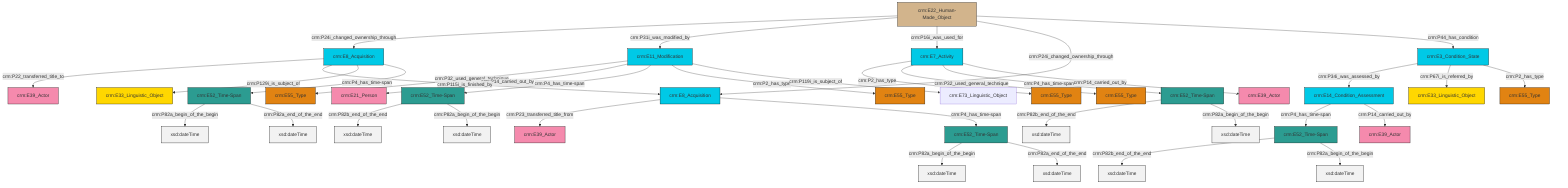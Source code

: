 graph TD
classDef Literal fill:#f2f2f2,stroke:#000000;
classDef CRM_Entity fill:#FFFFFF,stroke:#000000;
classDef Temporal_Entity fill:#00C9E6, stroke:#000000;
classDef Type fill:#E18312, stroke:#000000;
classDef Time-Span fill:#2C9C91, stroke:#000000;
classDef Appellation fill:#FFEB7F, stroke:#000000;
classDef Place fill:#008836, stroke:#000000;
classDef Persistent_Item fill:#B266B2, stroke:#000000;
classDef Conceptual_Object fill:#FFD700, stroke:#000000;
classDef Physical_Thing fill:#D2B48C, stroke:#000000;
classDef Actor fill:#f58aad, stroke:#000000;
classDef PC_Classes fill:#4ce600, stroke:#000000;
classDef Multi fill:#cccccc,stroke:#000000;

4["crm:E22_Human-Made_Object"]:::Physical_Thing -->|crm:P24i_changed_ownership_through| 5["crm:E8_Acquisition"]:::Temporal_Entity
8["crm:E11_Modification"]:::Temporal_Entity -->|crm:P32_used_general_technique| 9["crm:E55_Type"]:::Type
4["crm:E22_Human-Made_Object"]:::Physical_Thing -->|crm:P31i_was_modified_by| 8["crm:E11_Modification"]:::Temporal_Entity
12["crm:E7_Activity"]:::Temporal_Entity -->|crm:P2_has_type| 13["crm:E55_Type"]:::Type
4["crm:E22_Human-Made_Object"]:::Physical_Thing -->|crm:P16i_was_used_for| 12["crm:E7_Activity"]:::Temporal_Entity
4["crm:E22_Human-Made_Object"]:::Physical_Thing -->|crm:P24i_changed_ownership_through| 15["crm:E8_Acquisition"]:::Temporal_Entity
18["crm:E52_Time-Span"]:::Time-Span -->|crm:P82a_begin_of_the_begin| 19[xsd:dateTime]:::Literal
16["crm:E14_Condition_Assessment"]:::Temporal_Entity -->|crm:P4_has_time-span| 0["crm:E52_Time-Span"]:::Time-Span
12["crm:E7_Activity"]:::Temporal_Entity -->|crm:P32_used_general_technique| 23["crm:E55_Type"]:::Type
8["crm:E11_Modification"]:::Temporal_Entity -->|crm:P14_carried_out_by| 26["crm:E21_Person"]:::Actor
16["crm:E14_Condition_Assessment"]:::Temporal_Entity -->|crm:P14_carried_out_by| 27["crm:E39_Actor"]:::Actor
29["crm:E3_Condition_State"]:::Temporal_Entity -->|crm:P34i_was_assessed_by| 16["crm:E14_Condition_Assessment"]:::Temporal_Entity
18["crm:E52_Time-Span"]:::Time-Span -->|crm:P82a_end_of_the_end| 30[xsd:dateTime]:::Literal
12["crm:E7_Activity"]:::Temporal_Entity -->|crm:P4_has_time-span| 10["crm:E52_Time-Span"]:::Time-Span
5["crm:E8_Acquisition"]:::Temporal_Entity -->|crm:P22_transferred_title_to| 6["crm:E39_Actor"]:::Actor
10["crm:E52_Time-Span"]:::Time-Span -->|crm:P82b_end_of_the_end| 37[xsd:dateTime]:::Literal
2["crm:E52_Time-Span"]:::Time-Span -->|crm:P82b_end_of_the_end| 38[xsd:dateTime]:::Literal
15["crm:E8_Acquisition"]:::Temporal_Entity -->|crm:P23_transferred_title_from| 21["crm:E39_Actor"]:::Actor
12["crm:E7_Activity"]:::Temporal_Entity -->|crm:P14_carried_out_by| 41["crm:E39_Actor"]:::Actor
10["crm:E52_Time-Span"]:::Time-Span -->|crm:P82a_begin_of_the_begin| 45[xsd:dateTime]:::Literal
43["crm:E52_Time-Span"]:::Time-Span -->|crm:P82a_begin_of_the_begin| 46[xsd:dateTime]:::Literal
0["crm:E52_Time-Span"]:::Time-Span -->|crm:P82b_end_of_the_end| 47[xsd:dateTime]:::Literal
5["crm:E8_Acquisition"]:::Temporal_Entity -->|crm:P115i_is_finished_by| 15["crm:E8_Acquisition"]:::Temporal_Entity
43["crm:E52_Time-Span"]:::Time-Span -->|crm:P82a_end_of_the_end| 48[xsd:dateTime]:::Literal
5["crm:E8_Acquisition"]:::Temporal_Entity -->|crm:P129i_is_subject_of| 24["crm:E33_Linguistic_Object"]:::Conceptual_Object
29["crm:E3_Condition_State"]:::Temporal_Entity -->|crm:P67i_is_referred_by| 32["crm:E33_Linguistic_Object"]:::Conceptual_Object
4["crm:E22_Human-Made_Object"]:::Physical_Thing -->|crm:P44_has_condition| 29["crm:E3_Condition_State"]:::Temporal_Entity
0["crm:E52_Time-Span"]:::Time-Span -->|crm:P82a_begin_of_the_begin| 57[xsd:dateTime]:::Literal
5["crm:E8_Acquisition"]:::Temporal_Entity -->|crm:P4_has_time-span| 18["crm:E52_Time-Span"]:::Time-Span
8["crm:E11_Modification"]:::Temporal_Entity -->|crm:P4_has_time-span| 2["crm:E52_Time-Span"]:::Time-Span
8["crm:E11_Modification"]:::Temporal_Entity -->|crm:P2_has_type| 39["crm:E55_Type"]:::Type
15["crm:E8_Acquisition"]:::Temporal_Entity -->|crm:P4_has_time-span| 43["crm:E52_Time-Span"]:::Time-Span
2["crm:E52_Time-Span"]:::Time-Span -->|crm:P82a_begin_of_the_begin| 59[xsd:dateTime]:::Literal
8["crm:E11_Modification"]:::Temporal_Entity -->|crm:P119i_is_subject_of| 49["crm:E73_Linguistic_Object"]:::Default
29["crm:E3_Condition_State"]:::Temporal_Entity -->|crm:P2_has_type| 35["crm:E55_Type"]:::Type